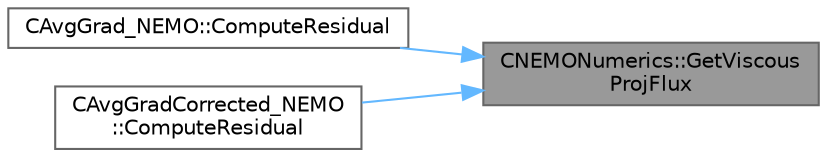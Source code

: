 digraph "CNEMONumerics::GetViscousProjFlux"
{
 // LATEX_PDF_SIZE
  bgcolor="transparent";
  edge [fontname=Helvetica,fontsize=10,labelfontname=Helvetica,labelfontsize=10];
  node [fontname=Helvetica,fontsize=10,shape=box,height=0.2,width=0.4];
  rankdir="RL";
  Node1 [id="Node000001",label="CNEMONumerics::GetViscous\lProjFlux",height=0.2,width=0.4,color="gray40", fillcolor="grey60", style="filled", fontcolor="black",tooltip="Compute the projection of the viscous fluxes into a direction."];
  Node1 -> Node2 [id="edge1_Node000001_Node000002",dir="back",color="steelblue1",style="solid",tooltip=" "];
  Node2 [id="Node000002",label="CAvgGrad_NEMO::ComputeResidual",height=0.2,width=0.4,color="grey40", fillcolor="white", style="filled",URL="$classCAvgGrad__NEMO.html#a5095f559a521ac219d97b1d23ec79d71",tooltip="Compute the viscous flow residual using an average of gradients."];
  Node1 -> Node3 [id="edge2_Node000001_Node000003",dir="back",color="steelblue1",style="solid",tooltip=" "];
  Node3 [id="Node000003",label="CAvgGradCorrected_NEMO\l::ComputeResidual",height=0.2,width=0.4,color="grey40", fillcolor="white", style="filled",URL="$classCAvgGradCorrected__NEMO.html#a842de3caec637a1fde8ba4409c5e48dd",tooltip="Compute the viscous flow residual using an average of gradients."];
}
